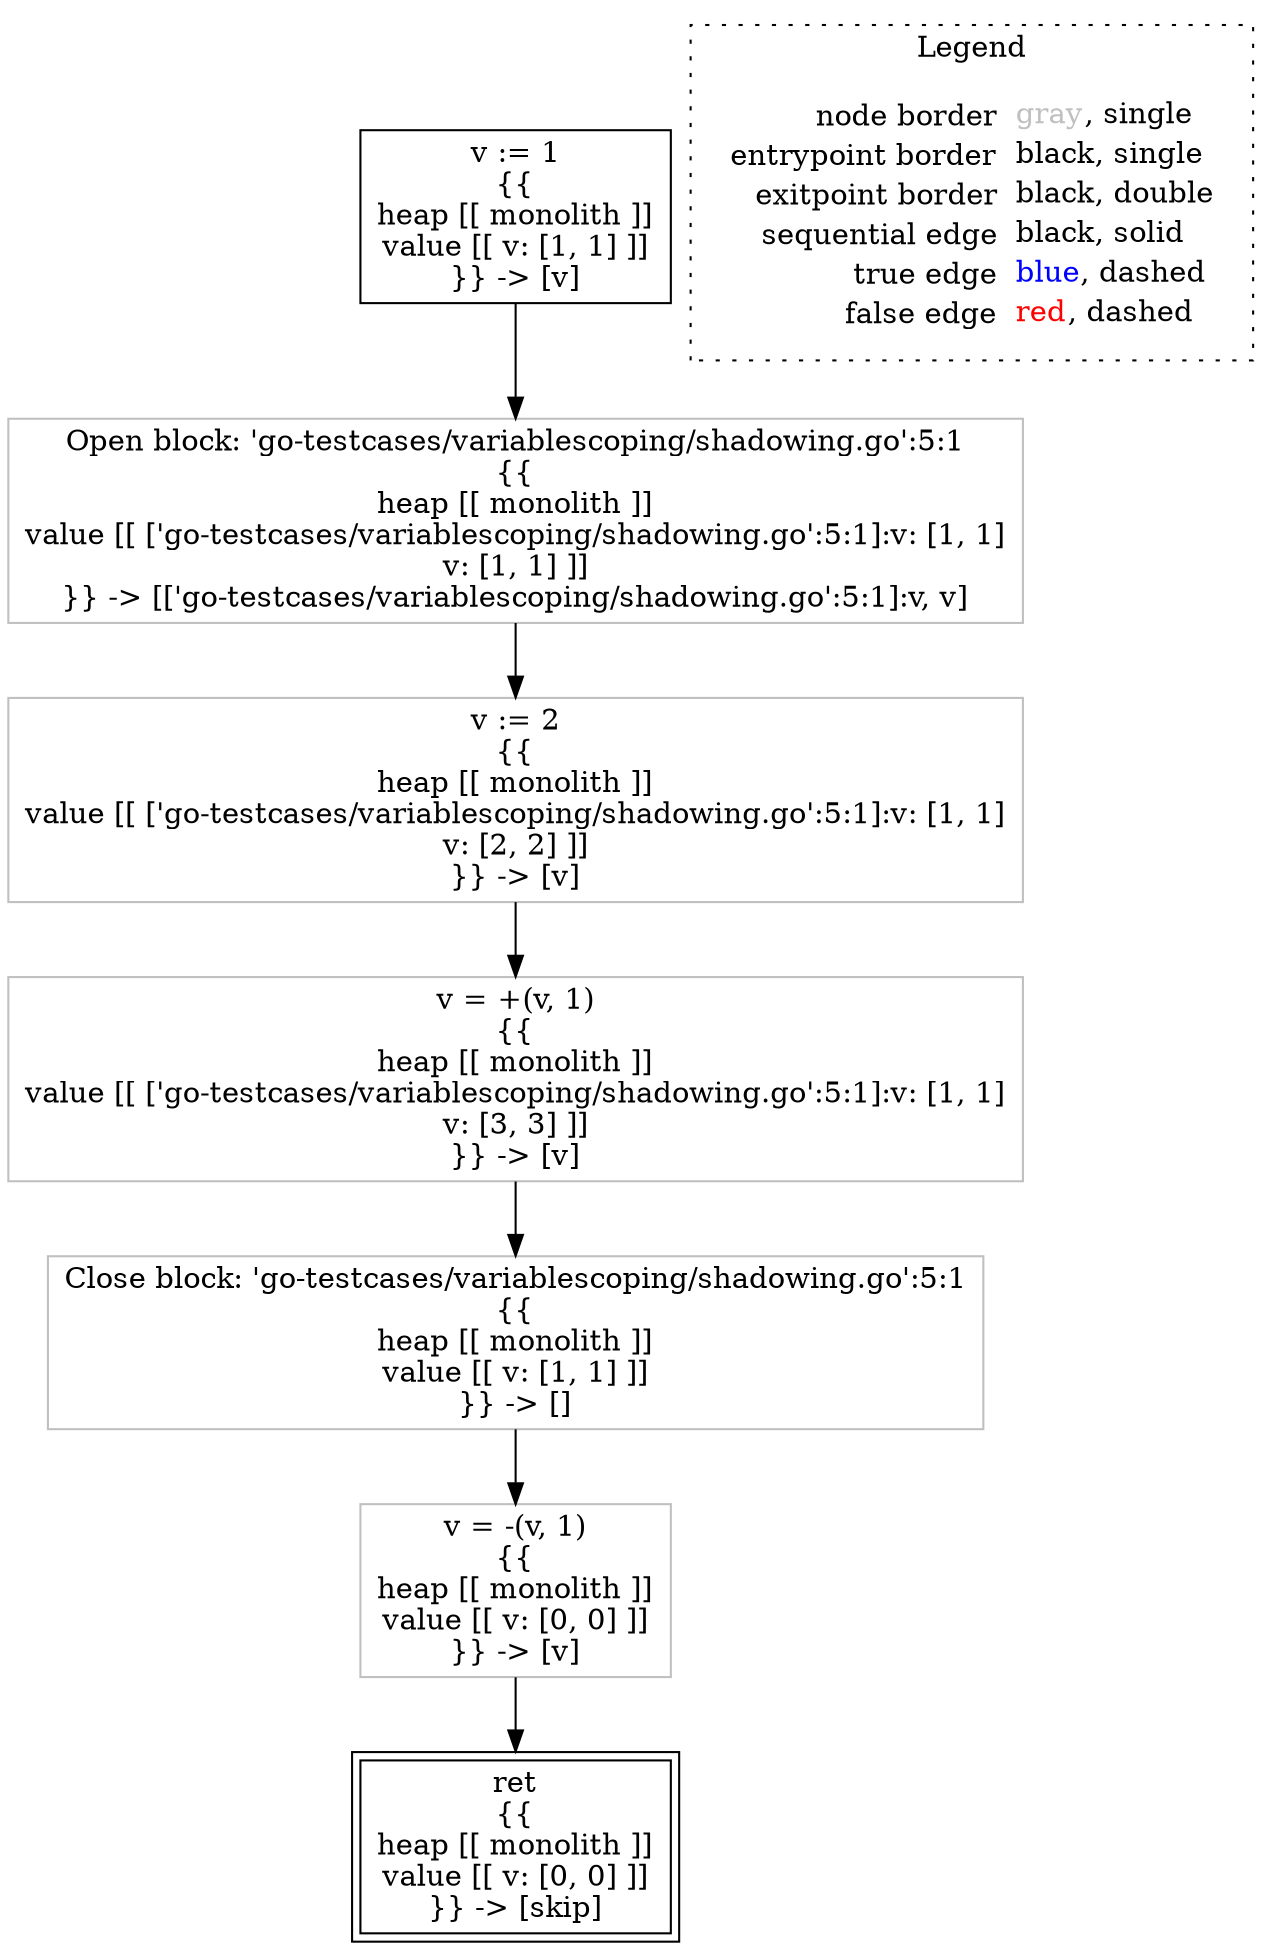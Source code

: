 digraph {
	"node0" [shape="rect",color="black",label=<v := 1<BR/>{{<BR/>heap [[ monolith ]]<BR/>value [[ v: [1, 1] ]]<BR/>}} -&gt; [v]>];
	"node1" [shape="rect",color="gray",label=<v = -(v, 1)<BR/>{{<BR/>heap [[ monolith ]]<BR/>value [[ v: [0, 0] ]]<BR/>}} -&gt; [v]>];
	"node2" [shape="rect",color="gray",label=<Open block: 'go-testcases/variablescoping/shadowing.go':5:1<BR/>{{<BR/>heap [[ monolith ]]<BR/>value [[ ['go-testcases/variablescoping/shadowing.go':5:1]:v: [1, 1]<BR/>v: [1, 1] ]]<BR/>}} -&gt; [['go-testcases/variablescoping/shadowing.go':5:1]:v, v]>];
	"node3" [shape="rect",color="gray",label=<v = +(v, 1)<BR/>{{<BR/>heap [[ monolith ]]<BR/>value [[ ['go-testcases/variablescoping/shadowing.go':5:1]:v: [1, 1]<BR/>v: [3, 3] ]]<BR/>}} -&gt; [v]>];
	"node4" [shape="rect",color="black",peripheries="2",label=<ret<BR/>{{<BR/>heap [[ monolith ]]<BR/>value [[ v: [0, 0] ]]<BR/>}} -&gt; [skip]>];
	"node5" [shape="rect",color="gray",label=<v := 2<BR/>{{<BR/>heap [[ monolith ]]<BR/>value [[ ['go-testcases/variablescoping/shadowing.go':5:1]:v: [1, 1]<BR/>v: [2, 2] ]]<BR/>}} -&gt; [v]>];
	"node6" [shape="rect",color="gray",label=<Close block: 'go-testcases/variablescoping/shadowing.go':5:1<BR/>{{<BR/>heap [[ monolith ]]<BR/>value [[ v: [1, 1] ]]<BR/>}} -&gt; []>];
	"node1" -> "node4" [color="black"];
	"node2" -> "node5" [color="black"];
	"node3" -> "node6" [color="black"];
	"node0" -> "node2" [color="black"];
	"node5" -> "node3" [color="black"];
	"node6" -> "node1" [color="black"];
subgraph cluster_legend {
	label="Legend";
	style=dotted;
	node [shape=plaintext];
	"legend" [label=<<table border="0" cellpadding="2" cellspacing="0" cellborder="0"><tr><td align="right">node border&nbsp;</td><td align="left"><font color="gray">gray</font>, single</td></tr><tr><td align="right">entrypoint border&nbsp;</td><td align="left"><font color="black">black</font>, single</td></tr><tr><td align="right">exitpoint border&nbsp;</td><td align="left"><font color="black">black</font>, double</td></tr><tr><td align="right">sequential edge&nbsp;</td><td align="left"><font color="black">black</font>, solid</td></tr><tr><td align="right">true edge&nbsp;</td><td align="left"><font color="blue">blue</font>, dashed</td></tr><tr><td align="right">false edge&nbsp;</td><td align="left"><font color="red">red</font>, dashed</td></tr></table>>];
}

}
